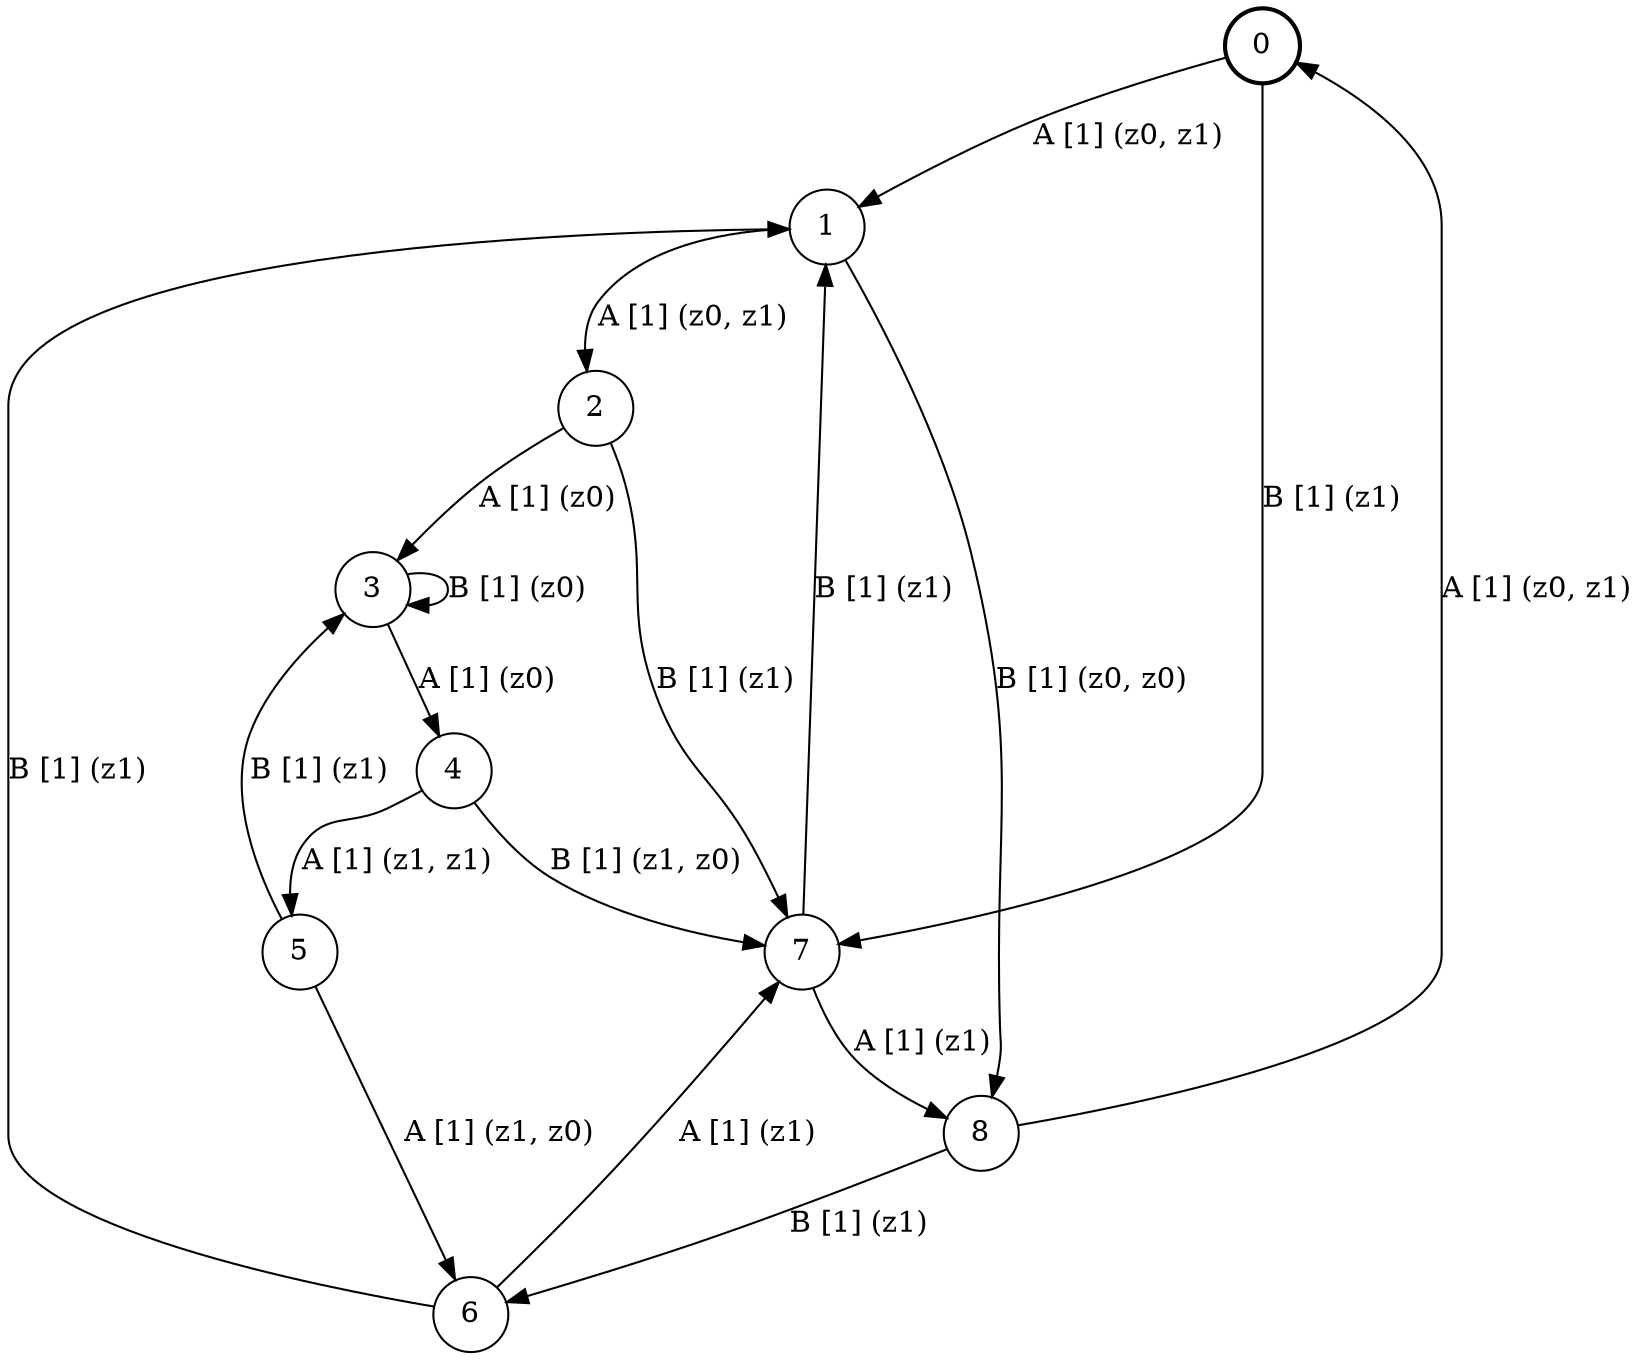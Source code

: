 # generated file, don't try to modify
# command: dot -Tpng <filename> > tree.png
digraph Automaton {
    node [shape = circle];
    0 [style = "bold"];
    0 -> 1 [label = "A [1] (z0, z1) "];
    0 -> 7 [label = "B [1] (z1) "];
    1 -> 2 [label = "A [1] (z0, z1) "];
    1 -> 8 [label = "B [1] (z0, z0) "];
    2 -> 3 [label = "A [1] (z0) "];
    2 -> 7 [label = "B [1] (z1) "];
    3 -> 4 [label = "A [1] (z0) "];
    3 -> 3 [label = "B [1] (z0) "];
    4 -> 5 [label = "A [1] (z1, z1) "];
    4 -> 7 [label = "B [1] (z1, z0) "];
    5 -> 6 [label = "A [1] (z1, z0) "];
    5 -> 3 [label = "B [1] (z1) "];
    6 -> 7 [label = "A [1] (z1) "];
    6 -> 1 [label = "B [1] (z1) "];
    7 -> 8 [label = "A [1] (z1) "];
    7 -> 1 [label = "B [1] (z1) "];
    8 -> 0 [label = "A [1] (z0, z1) "];
    8 -> 6 [label = "B [1] (z1) "];
}
